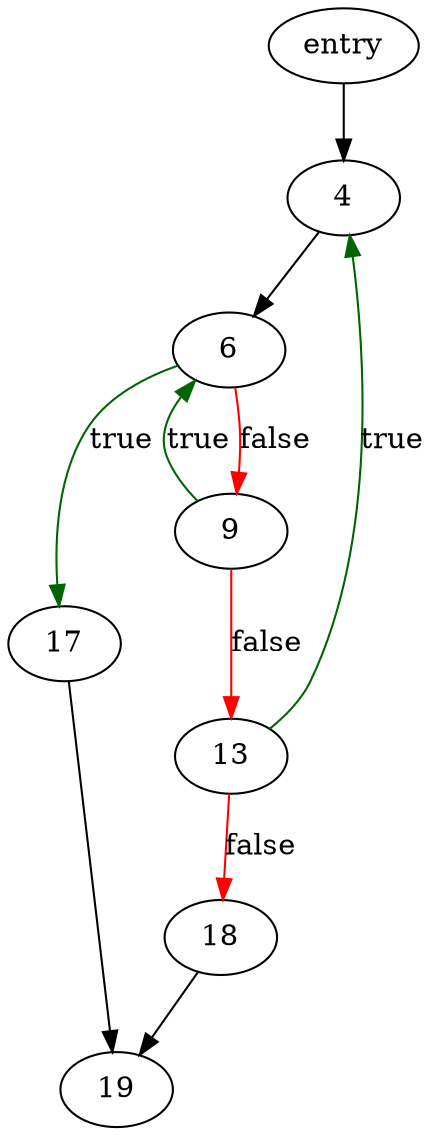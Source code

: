 digraph "safe_write" {
	// Node definitions.
	3 [label=entry];
	4;
	6;
	9;
	13;
	17;
	18;
	19;

	// Edge definitions.
	3 -> 4;
	4 -> 6;
	6 -> 9 [
		color=red
		label=false
	];
	6 -> 17 [
		color=darkgreen
		label=true
	];
	9 -> 6 [
		color=darkgreen
		label=true
	];
	9 -> 13 [
		color=red
		label=false
	];
	13 -> 4 [
		color=darkgreen
		label=true
	];
	13 -> 18 [
		color=red
		label=false
	];
	17 -> 19;
	18 -> 19;
}